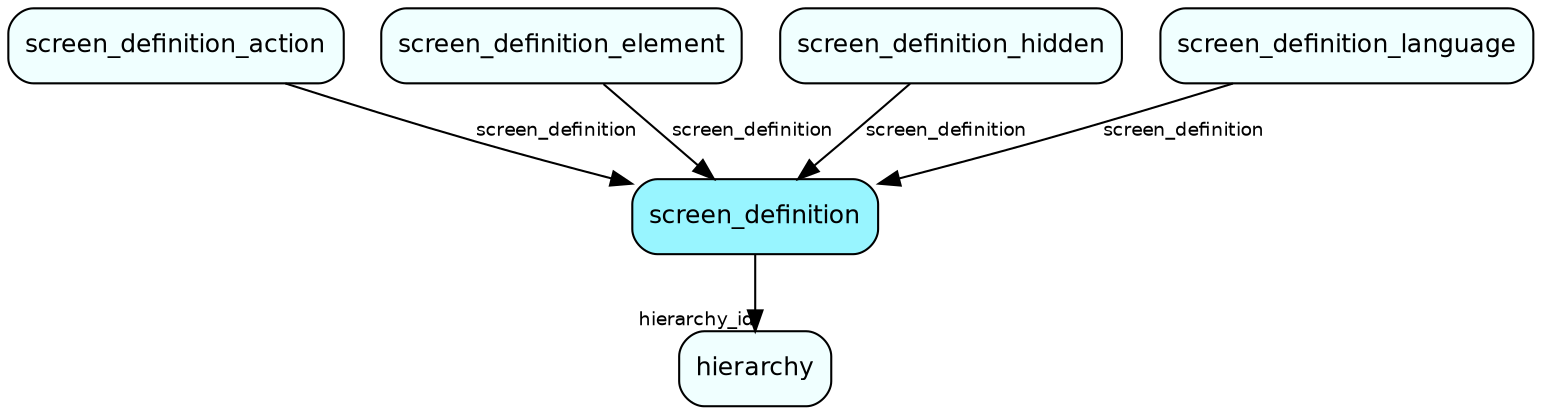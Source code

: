 digraph screen_definition  {
node [shape = box style="rounded, filled" fontname = "Helvetica" fontsize = "12" ]
edge [fontname = "Helvetica" fontsize = "9"]

screen_definition[fillcolor = "cadetblue1"]
hierarchy[fillcolor = "azure1"]
screen_definition_action[fillcolor = "azure1"]
screen_definition_element[fillcolor = "azure1"]
screen_definition_hidden[fillcolor = "azure1"]
screen_definition_language[fillcolor = "azure1"]
screen_definition -> hierarchy [headlabel = "hierarchy_id"]
screen_definition_action -> screen_definition [label = "screen_definition"]
screen_definition_element -> screen_definition [label = "screen_definition"]
screen_definition_hidden -> screen_definition [label = "screen_definition"]
screen_definition_language -> screen_definition [label = "screen_definition"]
}
